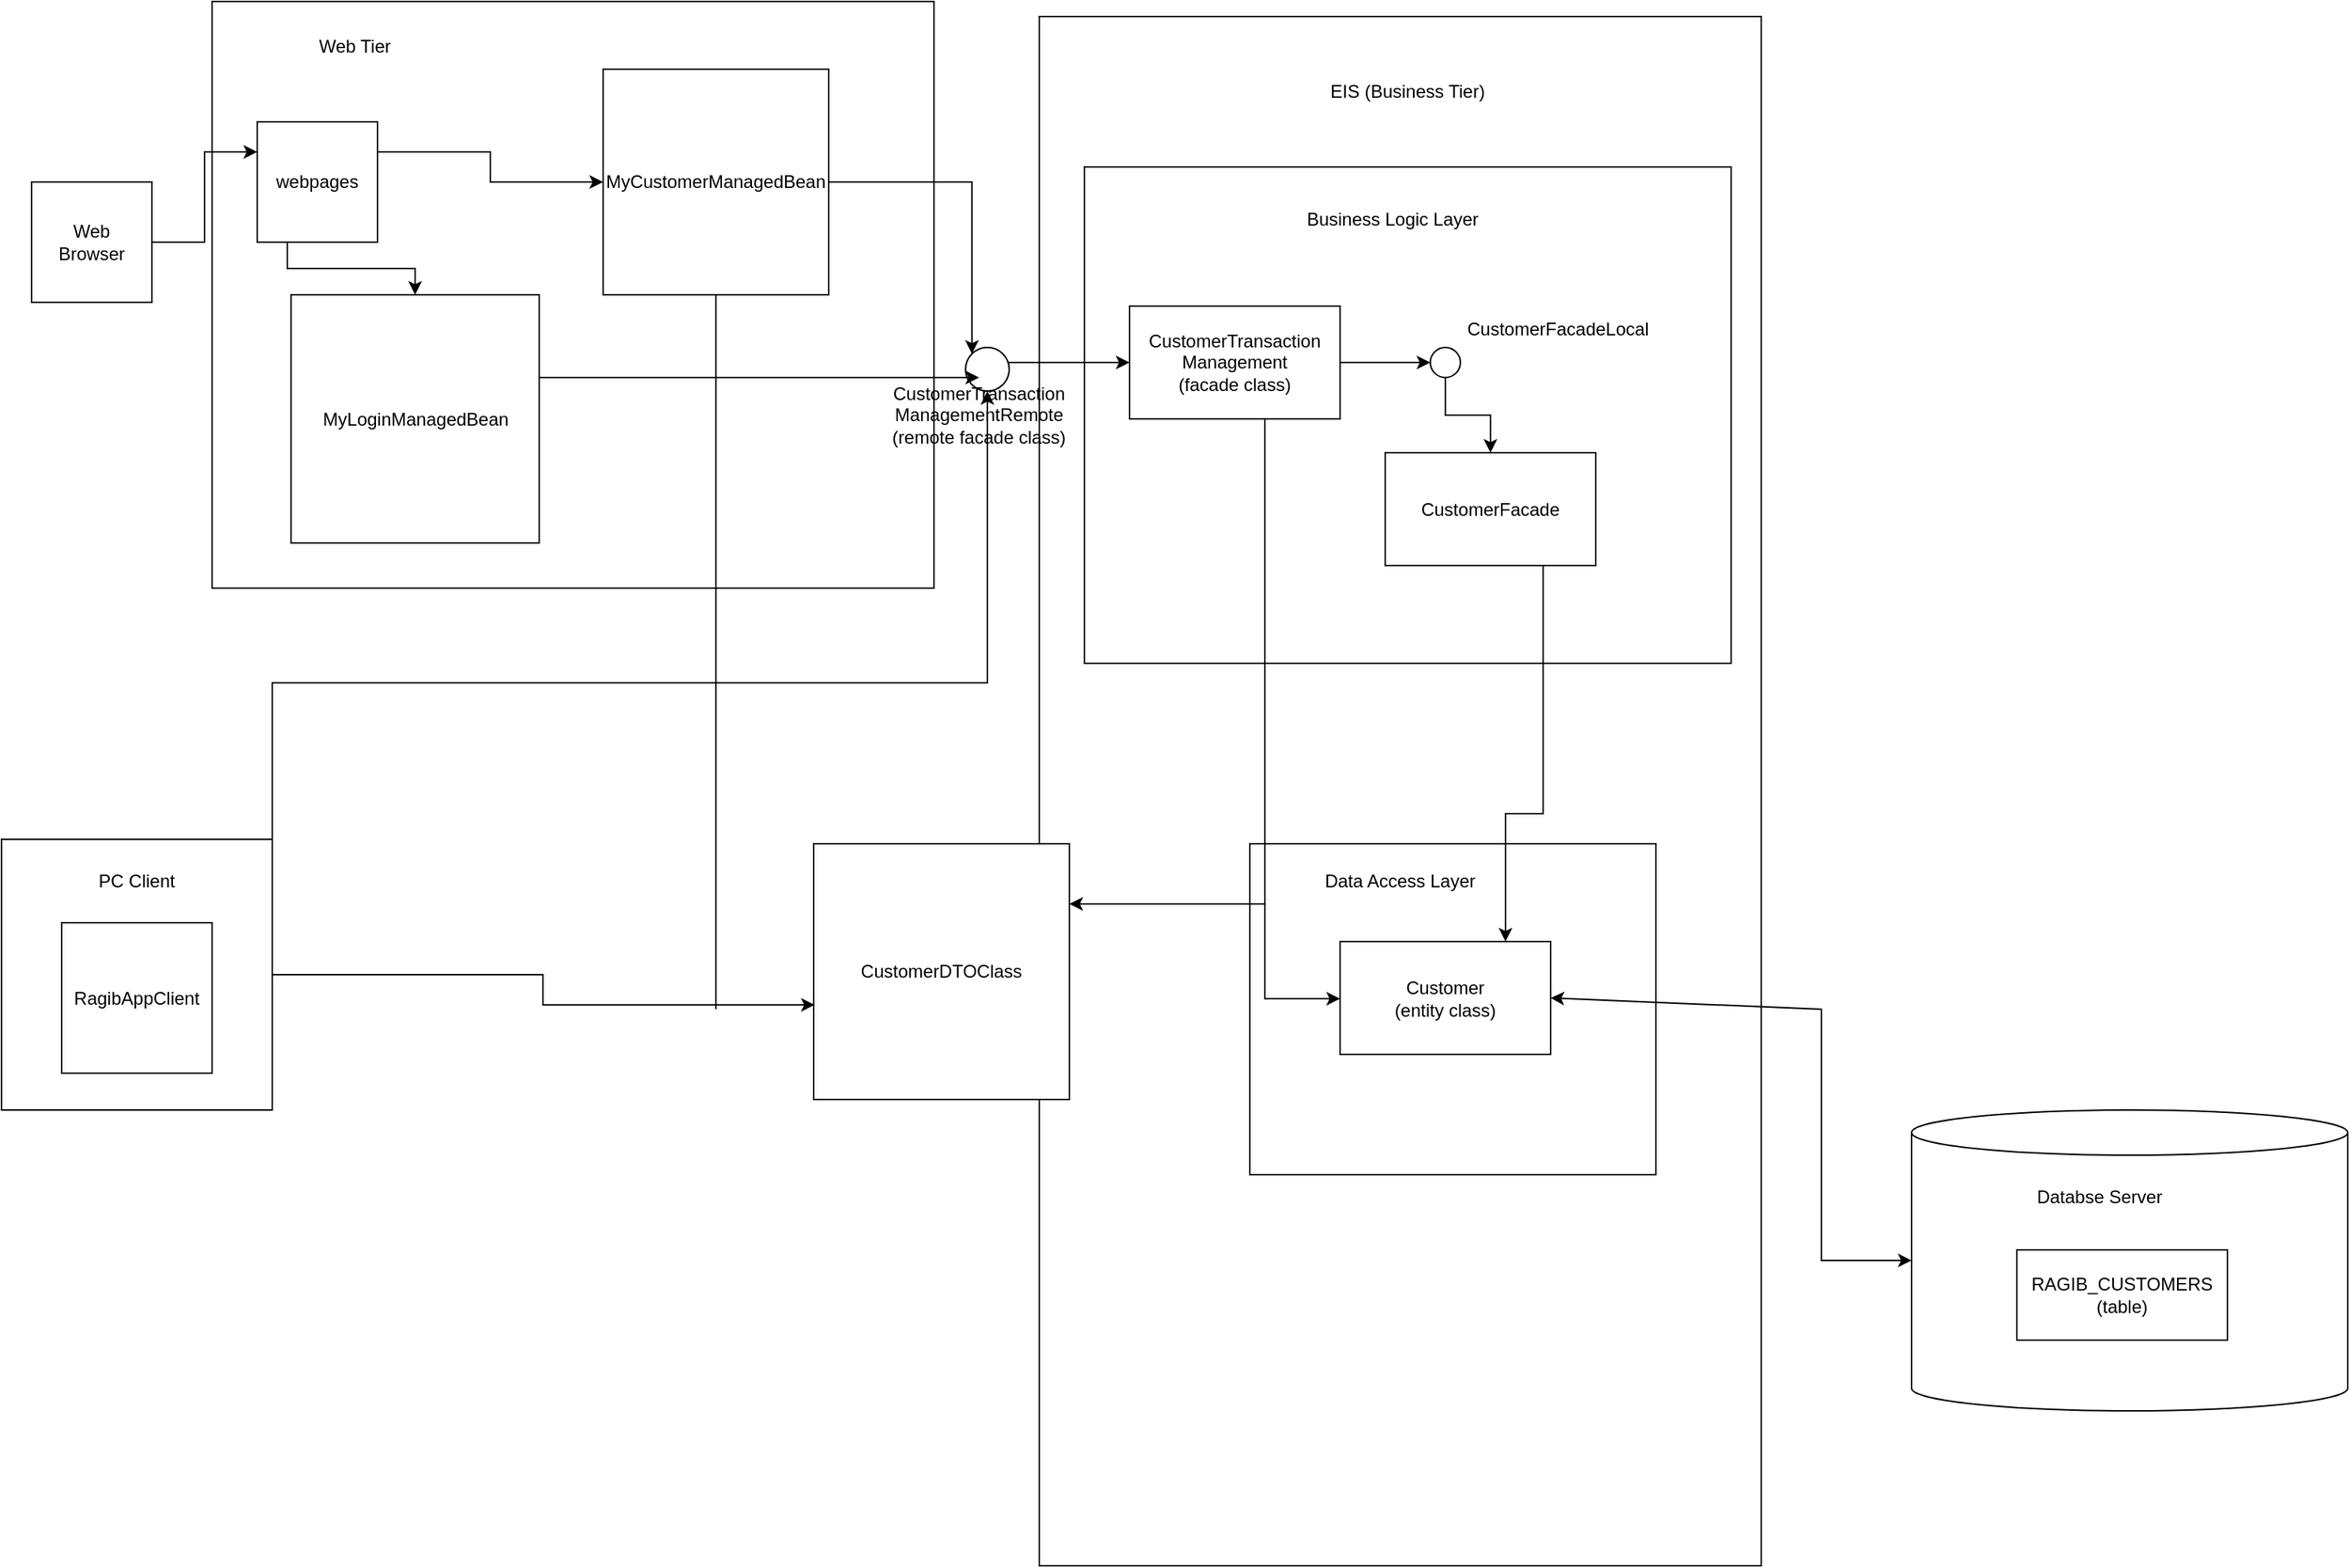 <mxfile version="18.0.0" type="device"><diagram id="8l0VSRo7uGPuJ5fUtJou" name="Page-1"><mxGraphModel dx="1524" dy="1676" grid="1" gridSize="10" guides="1" tooltips="1" connect="1" arrows="1" fold="1" page="1" pageScale="1" pageWidth="850" pageHeight="1100" math="0" shadow="0"><root><mxCell id="0"/><mxCell id="1" parent="0"/><mxCell id="8azswIwTtEGh8bmxYIAu-10" value="" style="rounded=0;whiteSpace=wrap;html=1;" parent="1" vertex="1"><mxGeometry x="180" y="60" width="480" height="390" as="geometry"/></mxCell><mxCell id="8azswIwTtEGh8bmxYIAu-26" style="edgeStyle=orthogonalEdgeStyle;rounded=0;orthogonalLoop=1;jettySize=auto;html=1;exitX=1;exitY=0.5;exitDx=0;exitDy=0;entryX=0;entryY=0.25;entryDx=0;entryDy=0;" parent="1" source="8azswIwTtEGh8bmxYIAu-1" target="8azswIwTtEGh8bmxYIAu-5" edge="1"><mxGeometry relative="1" as="geometry"/></mxCell><mxCell id="8azswIwTtEGh8bmxYIAu-1" value="" style="whiteSpace=wrap;html=1;aspect=fixed;" parent="1" vertex="1"><mxGeometry x="60" y="180" width="80" height="80" as="geometry"/></mxCell><mxCell id="8azswIwTtEGh8bmxYIAu-3" value="Web Browser" style="text;html=1;strokeColor=none;fillColor=none;align=center;verticalAlign=middle;whiteSpace=wrap;rounded=0;" parent="1" vertex="1"><mxGeometry x="70" y="205" width="60" height="30" as="geometry"/></mxCell><mxCell id="8azswIwTtEGh8bmxYIAu-4" value="Web Tier" style="text;html=1;strokeColor=none;fillColor=none;align=center;verticalAlign=middle;whiteSpace=wrap;rounded=0;" parent="1" vertex="1"><mxGeometry x="245" y="75" width="60" height="30" as="geometry"/></mxCell><mxCell id="8azswIwTtEGh8bmxYIAu-28" style="edgeStyle=orthogonalEdgeStyle;rounded=0;orthogonalLoop=1;jettySize=auto;html=1;exitX=1;exitY=0.25;exitDx=0;exitDy=0;" parent="1" source="8azswIwTtEGh8bmxYIAu-5" target="9JGubjV86cY9P40QtlcI-1" edge="1"><mxGeometry relative="1" as="geometry"><mxPoint x="337.5" y="230" as="targetPoint"/></mxGeometry></mxCell><mxCell id="9JGubjV86cY9P40QtlcI-26" style="edgeStyle=elbowEdgeStyle;rounded=0;orthogonalLoop=1;jettySize=auto;elbow=vertical;html=1;exitX=0.25;exitY=1;exitDx=0;exitDy=0;" parent="1" source="8azswIwTtEGh8bmxYIAu-5" target="9JGubjV86cY9P40QtlcI-2" edge="1"><mxGeometry relative="1" as="geometry"/></mxCell><mxCell id="8azswIwTtEGh8bmxYIAu-5" value="webpages" style="whiteSpace=wrap;html=1;aspect=fixed;" parent="1" vertex="1"><mxGeometry x="210" y="140" width="80" height="80" as="geometry"/></mxCell><mxCell id="8azswIwTtEGh8bmxYIAu-22" value="" style="shape=cylinder3;whiteSpace=wrap;html=1;boundedLbl=1;backgroundOutline=1;size=15;" parent="1" vertex="1"><mxGeometry x="1310" y="797" width="290" height="200" as="geometry"/></mxCell><mxCell id="9JGubjV86cY9P40QtlcI-24" style="edgeStyle=elbowEdgeStyle;rounded=0;orthogonalLoop=1;jettySize=auto;html=1;exitX=1;exitY=0.25;exitDx=0;exitDy=0;entryX=0;entryY=0;entryDx=0;entryDy=0;elbow=vertical;" parent="1" source="9JGubjV86cY9P40QtlcI-1" target="9JGubjV86cY9P40QtlcI-10" edge="1"><mxGeometry relative="1" as="geometry"><Array as="points"><mxPoint x="640" y="180"/></Array></mxGeometry></mxCell><mxCell id="9JGubjV86cY9P40QtlcI-1" value="MyCustomerManagedBean" style="whiteSpace=wrap;html=1;aspect=fixed;" parent="1" vertex="1"><mxGeometry x="440" y="105" width="150" height="150" as="geometry"/></mxCell><mxCell id="9JGubjV86cY9P40QtlcI-2" value="MyLoginManagedBean" style="whiteSpace=wrap;html=1;aspect=fixed;" parent="1" vertex="1"><mxGeometry x="232.5" y="255" width="165" height="165" as="geometry"/></mxCell><mxCell id="9JGubjV86cY9P40QtlcI-4" value="" style="rounded=0;whiteSpace=wrap;html=1;" parent="1" vertex="1"><mxGeometry x="730" y="70" width="480" height="1030" as="geometry"/></mxCell><mxCell id="9JGubjV86cY9P40QtlcI-5" value="" style="rounded=0;whiteSpace=wrap;html=1;" parent="1" vertex="1"><mxGeometry x="760" y="170" width="430" height="330" as="geometry"/></mxCell><mxCell id="9JGubjV86cY9P40QtlcI-6" value="EIS (Business Tier)" style="text;html=1;strokeColor=none;fillColor=none;align=center;verticalAlign=middle;whiteSpace=wrap;rounded=0;" parent="1" vertex="1"><mxGeometry x="880" y="105" width="190" height="30" as="geometry"/></mxCell><mxCell id="9JGubjV86cY9P40QtlcI-7" value="Business Logic Layer" style="text;html=1;strokeColor=none;fillColor=none;align=center;verticalAlign=middle;whiteSpace=wrap;rounded=0;" parent="1" vertex="1"><mxGeometry x="870" y="190" width="190" height="30" as="geometry"/></mxCell><mxCell id="9JGubjV86cY9P40QtlcI-29" style="edgeStyle=elbowEdgeStyle;rounded=0;orthogonalLoop=1;jettySize=auto;elbow=vertical;html=1;entryX=0;entryY=0.5;entryDx=0;entryDy=0;" parent="1" source="9JGubjV86cY9P40QtlcI-8" target="9JGubjV86cY9P40QtlcI-11" edge="1"><mxGeometry relative="1" as="geometry"/></mxCell><mxCell id="9JGubjV86cY9P40QtlcI-8" value="&lt;div&gt;CustomerTransaction&lt;/div&gt;&lt;div&gt;Management&lt;/div&gt;&lt;div&gt;(facade class)&lt;br&gt;&lt;/div&gt;" style="rounded=0;whiteSpace=wrap;html=1;" parent="1" vertex="1"><mxGeometry x="790" y="262.5" width="140" height="75" as="geometry"/></mxCell><mxCell id="9JGubjV86cY9P40QtlcI-9" value="CustomerFacade" style="rounded=0;whiteSpace=wrap;html=1;" parent="1" vertex="1"><mxGeometry x="960" y="360" width="140" height="75" as="geometry"/></mxCell><mxCell id="9JGubjV86cY9P40QtlcI-28" style="edgeStyle=elbowEdgeStyle;rounded=0;orthogonalLoop=1;jettySize=auto;elbow=vertical;html=1;entryX=0;entryY=0.5;entryDx=0;entryDy=0;" parent="1" source="9JGubjV86cY9P40QtlcI-10" target="9JGubjV86cY9P40QtlcI-8" edge="1"><mxGeometry relative="1" as="geometry"/></mxCell><mxCell id="9JGubjV86cY9P40QtlcI-10" value="" style="ellipse;whiteSpace=wrap;html=1;aspect=fixed;" parent="1" vertex="1"><mxGeometry x="681" y="290" width="29" height="29" as="geometry"/></mxCell><mxCell id="9JGubjV86cY9P40QtlcI-31" style="edgeStyle=elbowEdgeStyle;rounded=0;orthogonalLoop=1;jettySize=auto;elbow=vertical;html=1;" parent="1" source="9JGubjV86cY9P40QtlcI-11" target="9JGubjV86cY9P40QtlcI-9" edge="1"><mxGeometry relative="1" as="geometry"/></mxCell><mxCell id="9JGubjV86cY9P40QtlcI-11" value="" style="ellipse;whiteSpace=wrap;html=1;aspect=fixed;" parent="1" vertex="1"><mxGeometry x="990" y="290" width="20" height="20" as="geometry"/></mxCell><mxCell id="9JGubjV86cY9P40QtlcI-13" value="" style="rounded=0;whiteSpace=wrap;html=1;" parent="1" vertex="1"><mxGeometry x="870" y="620" width="270" height="220" as="geometry"/></mxCell><mxCell id="9JGubjV86cY9P40QtlcI-14" value="Data Access Layer" style="text;html=1;strokeColor=none;fillColor=none;align=center;verticalAlign=middle;whiteSpace=wrap;rounded=0;" parent="1" vertex="1"><mxGeometry x="880" y="630" width="180" height="30" as="geometry"/></mxCell><mxCell id="9JGubjV86cY9P40QtlcI-15" value="&lt;div&gt;Customer&lt;/div&gt;&lt;div&gt;(entity class)&lt;br&gt;&lt;/div&gt;" style="rounded=0;whiteSpace=wrap;html=1;" parent="1" vertex="1"><mxGeometry x="930" y="685" width="140" height="75" as="geometry"/></mxCell><mxCell id="9JGubjV86cY9P40QtlcI-16" value="Databse Server" style="text;html=1;strokeColor=none;fillColor=none;align=center;verticalAlign=middle;whiteSpace=wrap;rounded=0;" parent="1" vertex="1"><mxGeometry x="1340" y="840" width="190" height="30" as="geometry"/></mxCell><mxCell id="9JGubjV86cY9P40QtlcI-17" value="&lt;div&gt;RAGIB_CUSTOMERS&lt;/div&gt;&lt;div&gt;(table)&lt;br&gt;&lt;/div&gt;" style="rounded=0;whiteSpace=wrap;html=1;" parent="1" vertex="1"><mxGeometry x="1380" y="890" width="140" height="60" as="geometry"/></mxCell><mxCell id="9JGubjV86cY9P40QtlcI-22" style="edgeStyle=orthogonalEdgeStyle;rounded=0;orthogonalLoop=1;jettySize=auto;html=1;entryX=0.004;entryY=0.63;entryDx=0;entryDy=0;entryPerimeter=0;" parent="1" source="9JGubjV86cY9P40QtlcI-18" target="PTfuNuuR5u1EQyOtB_FC-4" edge="1"><mxGeometry relative="1" as="geometry"><mxPoint x="350" y="700" as="targetPoint"/></mxGeometry></mxCell><mxCell id="9JGubjV86cY9P40QtlcI-25" style="edgeStyle=elbowEdgeStyle;rounded=0;orthogonalLoop=1;jettySize=auto;elbow=vertical;html=1;exitX=1;exitY=0.5;exitDx=0;exitDy=0;entryX=0.5;entryY=1;entryDx=0;entryDy=0;" parent="1" source="9JGubjV86cY9P40QtlcI-18" target="9JGubjV86cY9P40QtlcI-10" edge="1"><mxGeometry relative="1" as="geometry"/></mxCell><mxCell id="9JGubjV86cY9P40QtlcI-18" value="" style="whiteSpace=wrap;html=1;aspect=fixed;" parent="1" vertex="1"><mxGeometry x="40" y="617" width="180" height="180" as="geometry"/></mxCell><mxCell id="9JGubjV86cY9P40QtlcI-19" value="PC Client" style="text;html=1;strokeColor=none;fillColor=none;align=center;verticalAlign=middle;whiteSpace=wrap;rounded=0;" parent="1" vertex="1"><mxGeometry x="60" y="630" width="140" height="30" as="geometry"/></mxCell><mxCell id="9JGubjV86cY9P40QtlcI-20" value="RagibAppClient" style="whiteSpace=wrap;html=1;aspect=fixed;" parent="1" vertex="1"><mxGeometry x="80" y="672.5" width="100" height="100" as="geometry"/></mxCell><mxCell id="9JGubjV86cY9P40QtlcI-27" value="&lt;div&gt;CustomerTransaction&lt;/div&gt;&lt;div&gt;ManagementRemote&lt;/div&gt;&lt;div&gt;(remote facade class)&lt;/div&gt;" style="text;html=1;strokeColor=none;fillColor=none;align=center;verticalAlign=middle;whiteSpace=wrap;rounded=0;" parent="1" vertex="1"><mxGeometry x="620" y="300" width="140" height="70" as="geometry"/></mxCell><mxCell id="9JGubjV86cY9P40QtlcI-30" value="CustomerFacadeLocal" style="text;html=1;strokeColor=none;fillColor=none;align=center;verticalAlign=middle;whiteSpace=wrap;rounded=0;" parent="1" vertex="1"><mxGeometry x="980" y="262.5" width="190" height="30" as="geometry"/></mxCell><mxCell id="9JGubjV86cY9P40QtlcI-34" style="edgeStyle=orthogonalEdgeStyle;rounded=0;orthogonalLoop=1;jettySize=auto;elbow=vertical;html=1;exitX=0.75;exitY=1;exitDx=0;exitDy=0;" parent="1" source="9JGubjV86cY9P40QtlcI-8" target="PTfuNuuR5u1EQyOtB_FC-4" edge="1"><mxGeometry relative="1" as="geometry"><Array as="points"><mxPoint x="880" y="338"/><mxPoint x="880" y="660"/></Array></mxGeometry></mxCell><mxCell id="PTfuNuuR5u1EQyOtB_FC-4" value="CustomerDTOClass" style="whiteSpace=wrap;html=1;aspect=fixed;" parent="1" vertex="1"><mxGeometry x="580" y="620" width="170" height="170" as="geometry"/></mxCell><mxCell id="9JGubjV86cY9P40QtlcI-35" value="" style="endArrow=none;html=1;rounded=0;elbow=vertical;" parent="1" target="9JGubjV86cY9P40QtlcI-1" edge="1"><mxGeometry width="50" height="50" relative="1" as="geometry"><mxPoint x="515" y="730" as="sourcePoint"/><mxPoint x="720" y="530" as="targetPoint"/></mxGeometry></mxCell><mxCell id="9JGubjV86cY9P40QtlcI-36" value="" style="endArrow=classic;startArrow=classic;html=1;rounded=0;elbow=vertical;entryX=0;entryY=0.5;entryDx=0;entryDy=0;entryPerimeter=0;exitX=1;exitY=0.5;exitDx=0;exitDy=0;" parent="1" source="9JGubjV86cY9P40QtlcI-15" target="8azswIwTtEGh8bmxYIAu-22" edge="1"><mxGeometry width="50" height="50" relative="1" as="geometry"><mxPoint x="760" y="380" as="sourcePoint"/><mxPoint x="810" y="330" as="targetPoint"/><Array as="points"><mxPoint x="1250" y="730"/><mxPoint x="1250" y="897"/></Array></mxGeometry></mxCell><mxCell id="4aAPEmUdFDsLDUeaeYwX-1" style="edgeStyle=elbowEdgeStyle;rounded=0;orthogonalLoop=1;jettySize=auto;html=1;exitX=1;exitY=0.5;exitDx=0;exitDy=0;elbow=vertical;" edge="1" parent="1" source="9JGubjV86cY9P40QtlcI-2"><mxGeometry relative="1" as="geometry"><Array as="points"><mxPoint x="560" y="310"/></Array><mxPoint x="600" y="152.5" as="sourcePoint"/><mxPoint x="690" y="310" as="targetPoint"/></mxGeometry></mxCell><mxCell id="9JGubjV86cY9P40QtlcI-33" style="edgeStyle=elbowEdgeStyle;rounded=0;orthogonalLoop=1;jettySize=auto;elbow=vertical;html=1;exitX=0.75;exitY=1;exitDx=0;exitDy=0;" parent="1" source="9JGubjV86cY9P40QtlcI-9" target="9JGubjV86cY9P40QtlcI-15" edge="1"><mxGeometry relative="1" as="geometry"><mxPoint x="1055" y="513" as="targetPoint"/><Array as="points"><mxPoint x="1040" y="600"/></Array></mxGeometry></mxCell><mxCell id="4aAPEmUdFDsLDUeaeYwX-2" style="edgeStyle=orthogonalEdgeStyle;rounded=0;orthogonalLoop=1;jettySize=auto;elbow=vertical;html=1;" edge="1" parent="1" source="9JGubjV86cY9P40QtlcI-8" target="9JGubjV86cY9P40QtlcI-15"><mxGeometry relative="1" as="geometry"><Array as="points"><mxPoint x="880" y="723"/></Array><mxPoint x="905" y="347.5" as="sourcePoint"/><mxPoint x="760" y="670.077" as="targetPoint"/></mxGeometry></mxCell></root></mxGraphModel></diagram></mxfile>